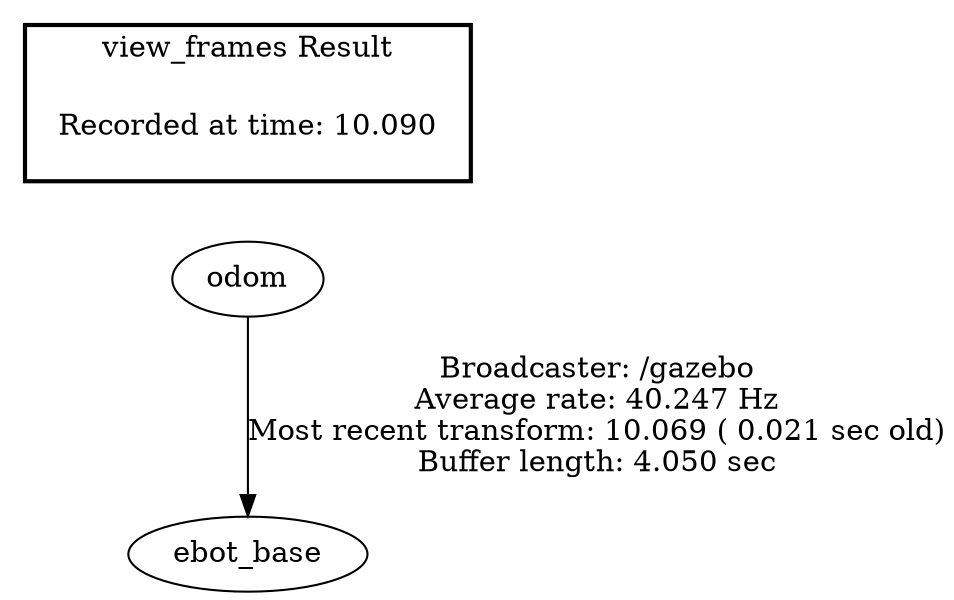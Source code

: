 digraph G {
"odom" -> "ebot_base"[label="Broadcaster: /gazebo\nAverage rate: 40.247 Hz\nMost recent transform: 10.069 ( 0.021 sec old)\nBuffer length: 4.050 sec\n"];
edge [style=invis];
 subgraph cluster_legend { style=bold; color=black; label ="view_frames Result";
"Recorded at time: 10.090"[ shape=plaintext ] ;
 }->"odom";
}